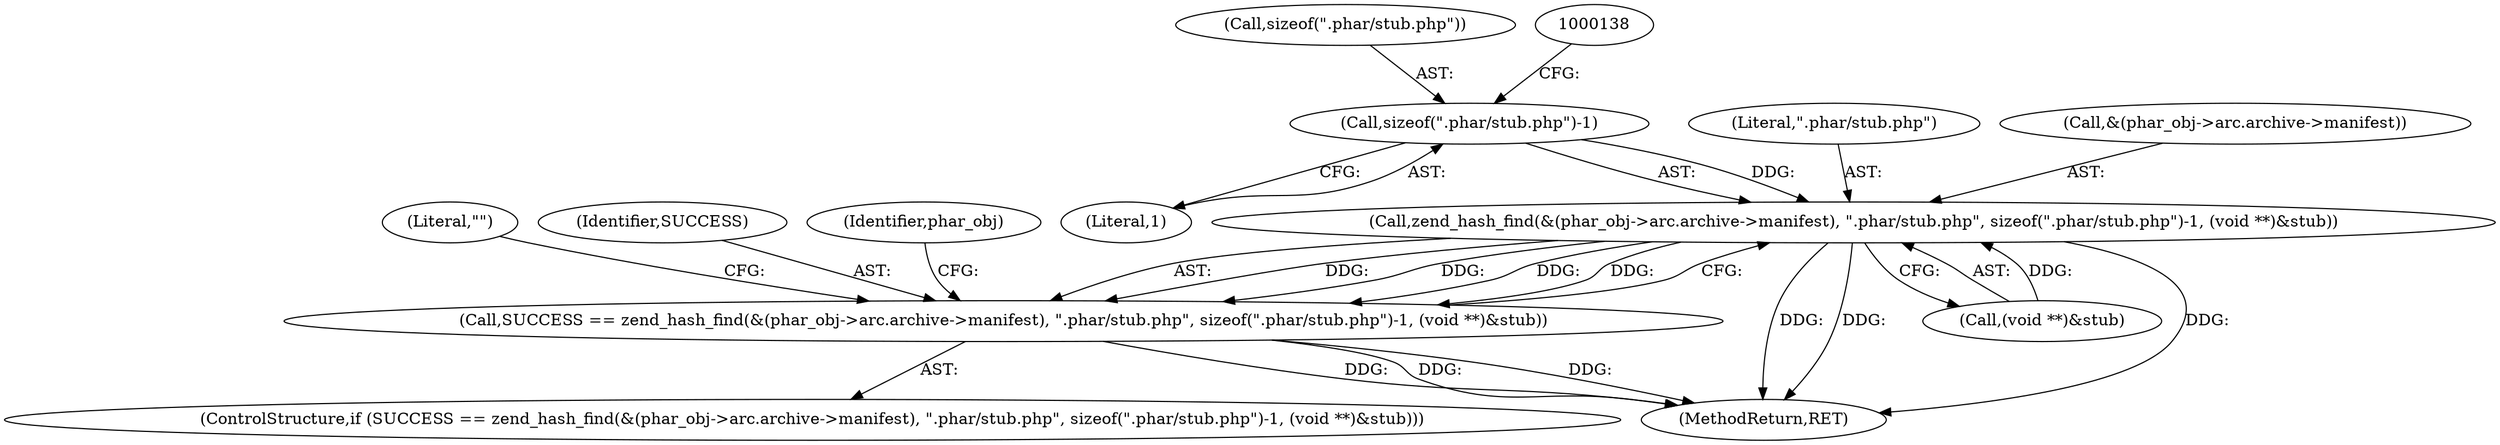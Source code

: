 digraph "0_php_bf58162ddf970f63502837f366930e44d6a992cf_5@API" {
"1000133" [label="(Call,sizeof(\".phar/stub.php\")-1)"];
"1000123" [label="(Call,zend_hash_find(&(phar_obj->arc.archive->manifest), \".phar/stub.php\", sizeof(\".phar/stub.php\")-1, (void **)&stub))"];
"1000121" [label="(Call,SUCCESS == zend_hash_find(&(phar_obj->arc.archive->manifest), \".phar/stub.php\", sizeof(\".phar/stub.php\")-1, (void **)&stub))"];
"1000133" [label="(Call,sizeof(\".phar/stub.php\")-1)"];
"1000248" [label="(Literal,\"\")"];
"1000132" [label="(Literal,\".phar/stub.php\")"];
"1000124" [label="(Call,&(phar_obj->arc.archive->manifest))"];
"1000122" [label="(Identifier,SUCCESS)"];
"1000123" [label="(Call,zend_hash_find(&(phar_obj->arc.archive->manifest), \".phar/stub.php\", sizeof(\".phar/stub.php\")-1, (void **)&stub))"];
"1000121" [label="(Call,SUCCESS == zend_hash_find(&(phar_obj->arc.archive->manifest), \".phar/stub.php\", sizeof(\".phar/stub.php\")-1, (void **)&stub))"];
"1000137" [label="(Call,(void **)&stub)"];
"1000251" [label="(MethodReturn,RET)"];
"1000120" [label="(ControlStructure,if (SUCCESS == zend_hash_find(&(phar_obj->arc.archive->manifest), \".phar/stub.php\", sizeof(\".phar/stub.php\")-1, (void **)&stub)))"];
"1000147" [label="(Identifier,phar_obj)"];
"1000134" [label="(Call,sizeof(\".phar/stub.php\"))"];
"1000136" [label="(Literal,1)"];
"1000133" -> "1000123"  [label="AST: "];
"1000133" -> "1000136"  [label="CFG: "];
"1000134" -> "1000133"  [label="AST: "];
"1000136" -> "1000133"  [label="AST: "];
"1000138" -> "1000133"  [label="CFG: "];
"1000133" -> "1000123"  [label="DDG: "];
"1000123" -> "1000121"  [label="AST: "];
"1000123" -> "1000137"  [label="CFG: "];
"1000124" -> "1000123"  [label="AST: "];
"1000132" -> "1000123"  [label="AST: "];
"1000137" -> "1000123"  [label="AST: "];
"1000121" -> "1000123"  [label="CFG: "];
"1000123" -> "1000251"  [label="DDG: "];
"1000123" -> "1000251"  [label="DDG: "];
"1000123" -> "1000251"  [label="DDG: "];
"1000123" -> "1000121"  [label="DDG: "];
"1000123" -> "1000121"  [label="DDG: "];
"1000123" -> "1000121"  [label="DDG: "];
"1000123" -> "1000121"  [label="DDG: "];
"1000137" -> "1000123"  [label="DDG: "];
"1000121" -> "1000120"  [label="AST: "];
"1000122" -> "1000121"  [label="AST: "];
"1000147" -> "1000121"  [label="CFG: "];
"1000248" -> "1000121"  [label="CFG: "];
"1000121" -> "1000251"  [label="DDG: "];
"1000121" -> "1000251"  [label="DDG: "];
"1000121" -> "1000251"  [label="DDG: "];
}
